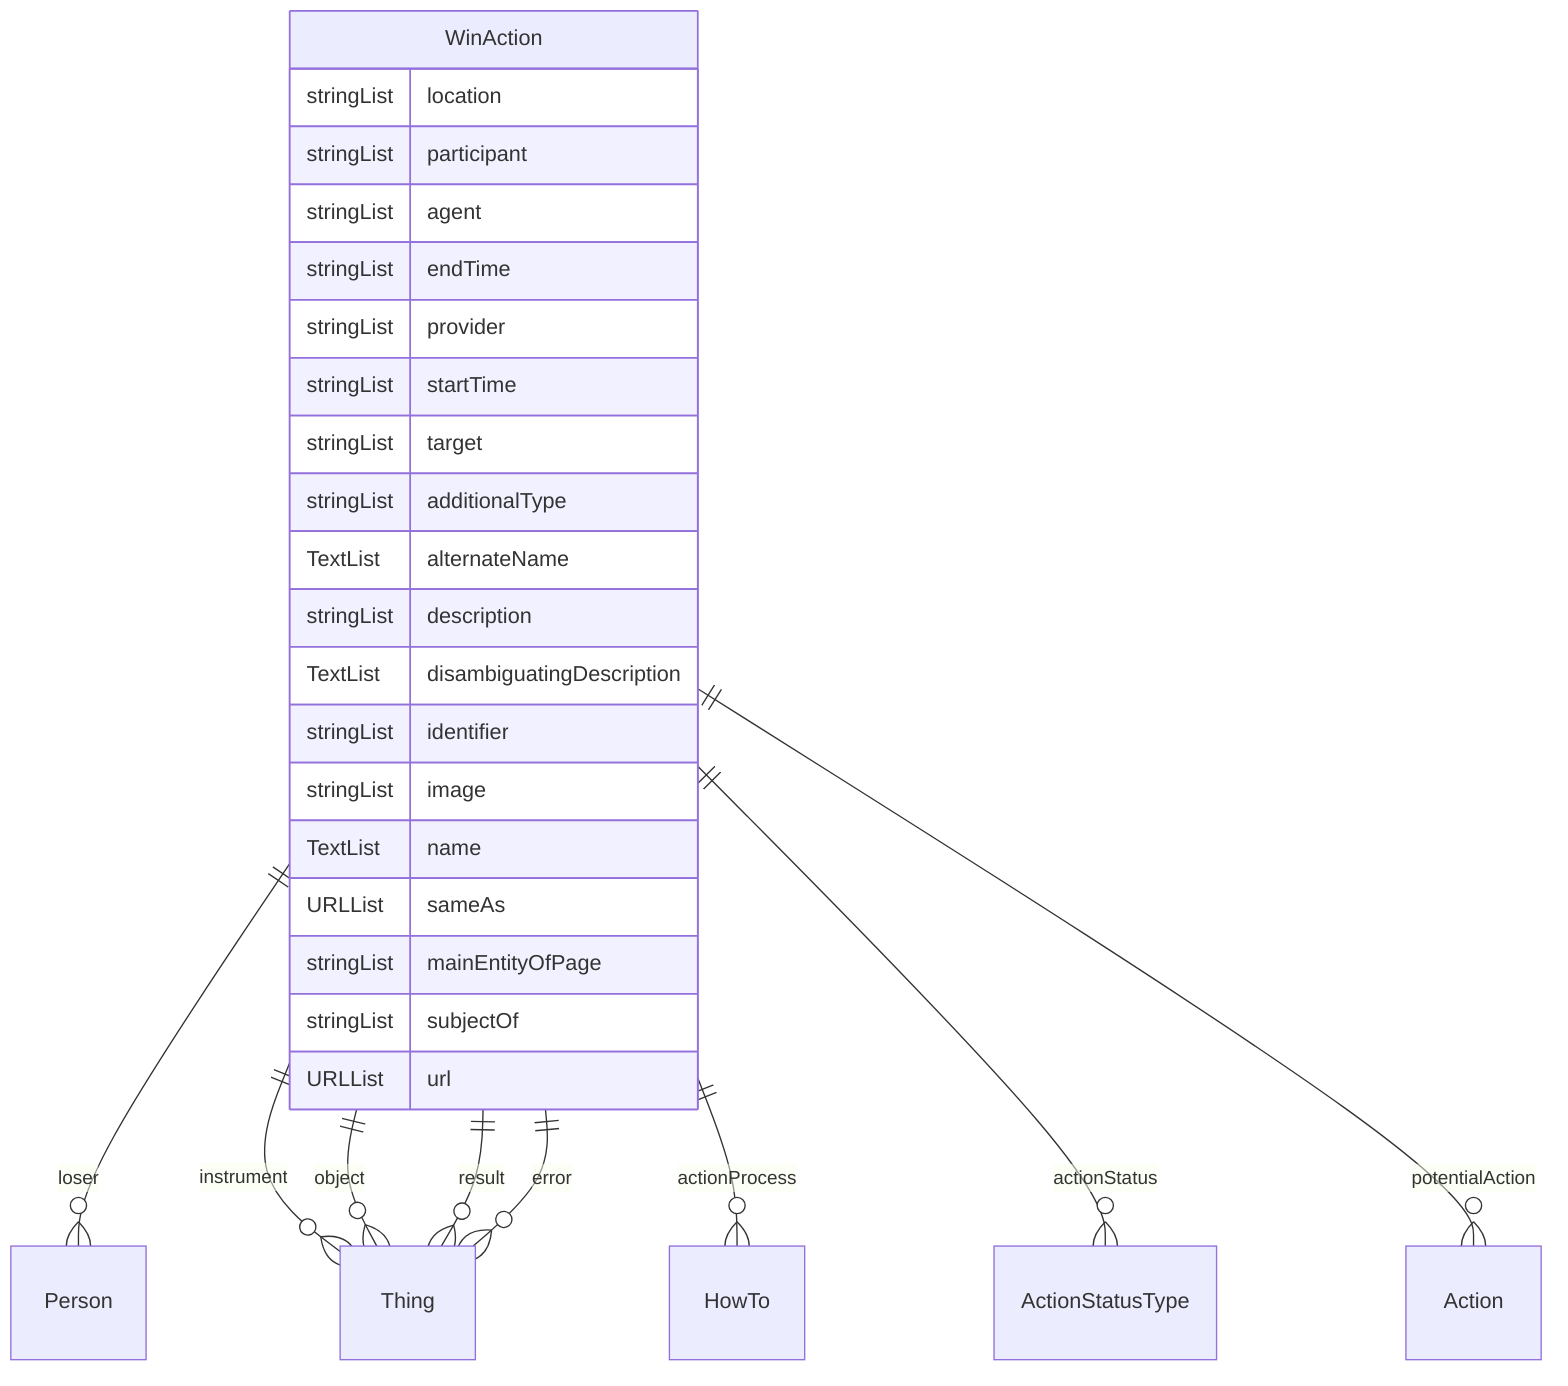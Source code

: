 erDiagram
WinAction {
    stringList location  
    stringList participant  
    stringList agent  
    stringList endTime  
    stringList provider  
    stringList startTime  
    stringList target  
    stringList additionalType  
    TextList alternateName  
    stringList description  
    TextList disambiguatingDescription  
    stringList identifier  
    stringList image  
    TextList name  
    URLList sameAs  
    stringList mainEntityOfPage  
    stringList subjectOf  
    URLList url  
}

WinAction ||--}o Person : "loser"
WinAction ||--}o Thing : "instrument"
WinAction ||--}o Thing : "object"
WinAction ||--}o Thing : "result"
WinAction ||--}o HowTo : "actionProcess"
WinAction ||--}o ActionStatusType : "actionStatus"
WinAction ||--}o Thing : "error"
WinAction ||--}o Action : "potentialAction"